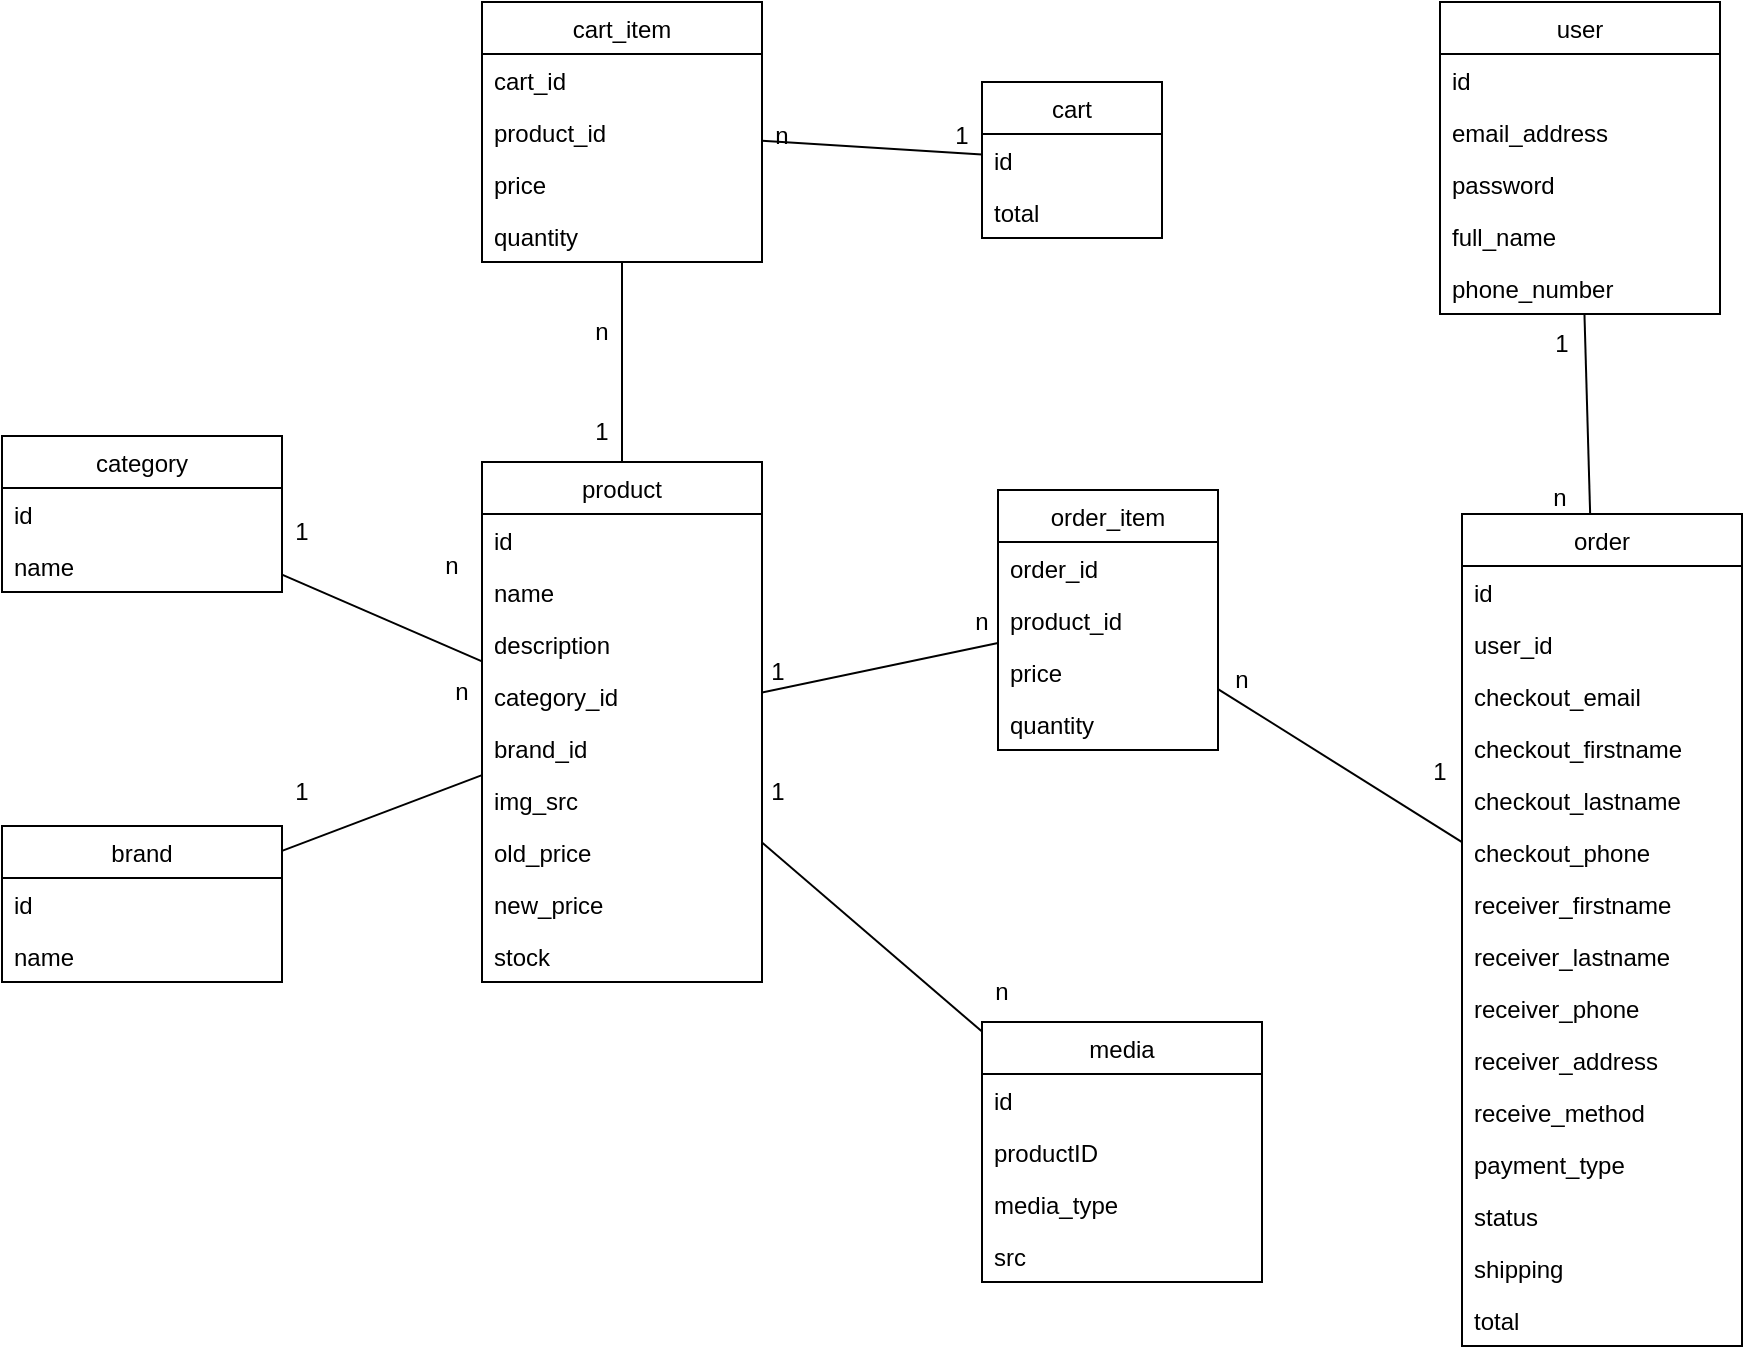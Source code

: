 <mxfile version="20.8.3" type="google"><diagram id="R2lEEEUBdFMjLlhIrx00" name="Page-1"><mxGraphModel dx="1674" dy="756" grid="1" gridSize="10" guides="1" tooltips="1" connect="1" arrows="1" fold="1" page="1" pageScale="1" pageWidth="850" pageHeight="1100" math="0" shadow="0" extFonts="Permanent Marker^https://fonts.googleapis.com/css?family=Permanent+Marker"><root><mxCell id="0"/><mxCell id="1" parent="0"/><mxCell id="AOIVRRmijabakBwPdSGe-1" value="user" style="swimlane;fontStyle=0;childLayout=stackLayout;horizontal=1;startSize=26;fillColor=none;horizontalStack=0;resizeParent=1;resizeParentMax=0;resizeLast=0;collapsible=1;marginBottom=0;" parent="1" vertex="1"><mxGeometry x="939" width="140" height="156" as="geometry"/></mxCell><mxCell id="AOIVRRmijabakBwPdSGe-2" value="id" style="text;strokeColor=none;fillColor=none;align=left;verticalAlign=top;spacingLeft=4;spacingRight=4;overflow=hidden;rotatable=0;points=[[0,0.5],[1,0.5]];portConstraint=eastwest;" parent="AOIVRRmijabakBwPdSGe-1" vertex="1"><mxGeometry y="26" width="140" height="26" as="geometry"/></mxCell><mxCell id="AOIVRRmijabakBwPdSGe-3" value="email_address&#10;" style="text;strokeColor=none;fillColor=none;align=left;verticalAlign=top;spacingLeft=4;spacingRight=4;overflow=hidden;rotatable=0;points=[[0,0.5],[1,0.5]];portConstraint=eastwest;" parent="AOIVRRmijabakBwPdSGe-1" vertex="1"><mxGeometry y="52" width="140" height="26" as="geometry"/></mxCell><mxCell id="AOIVRRmijabakBwPdSGe-4" value="password" style="text;strokeColor=none;fillColor=none;align=left;verticalAlign=top;spacingLeft=4;spacingRight=4;overflow=hidden;rotatable=0;points=[[0,0.5],[1,0.5]];portConstraint=eastwest;" parent="AOIVRRmijabakBwPdSGe-1" vertex="1"><mxGeometry y="78" width="140" height="26" as="geometry"/></mxCell><mxCell id="AOIVRRmijabakBwPdSGe-5" value="full_name" style="text;strokeColor=none;fillColor=none;align=left;verticalAlign=top;spacingLeft=4;spacingRight=4;overflow=hidden;rotatable=0;points=[[0,0.5],[1,0.5]];portConstraint=eastwest;" parent="AOIVRRmijabakBwPdSGe-1" vertex="1"><mxGeometry y="104" width="140" height="26" as="geometry"/></mxCell><mxCell id="AOIVRRmijabakBwPdSGe-6" value="phone_number" style="text;strokeColor=none;fillColor=none;align=left;verticalAlign=top;spacingLeft=4;spacingRight=4;overflow=hidden;rotatable=0;points=[[0,0.5],[1,0.5]];portConstraint=eastwest;" parent="AOIVRRmijabakBwPdSGe-1" vertex="1"><mxGeometry y="130" width="140" height="26" as="geometry"/></mxCell><mxCell id="AOIVRRmijabakBwPdSGe-7" value="cart_item" style="swimlane;fontStyle=0;childLayout=stackLayout;horizontal=1;startSize=26;fillColor=none;horizontalStack=0;resizeParent=1;resizeParentMax=0;resizeLast=0;collapsible=1;marginBottom=0;" parent="1" vertex="1"><mxGeometry x="460" width="140" height="130" as="geometry"/></mxCell><mxCell id="8pxvLYADwzIaKunSO1bJ-53" value="cart_id" style="text;strokeColor=none;fillColor=none;align=left;verticalAlign=top;spacingLeft=4;spacingRight=4;overflow=hidden;rotatable=0;points=[[0,0.5],[1,0.5]];portConstraint=eastwest;" parent="AOIVRRmijabakBwPdSGe-7" vertex="1"><mxGeometry y="26" width="140" height="26" as="geometry"/></mxCell><mxCell id="8pxvLYADwzIaKunSO1bJ-1" value="product_id" style="text;strokeColor=none;fillColor=none;align=left;verticalAlign=top;spacingLeft=4;spacingRight=4;overflow=hidden;rotatable=0;points=[[0,0.5],[1,0.5]];portConstraint=eastwest;" parent="AOIVRRmijabakBwPdSGe-7" vertex="1"><mxGeometry y="52" width="140" height="26" as="geometry"/></mxCell><mxCell id="8pxvLYADwzIaKunSO1bJ-2" value="price" style="text;strokeColor=none;fillColor=none;align=left;verticalAlign=top;spacingLeft=4;spacingRight=4;overflow=hidden;rotatable=0;points=[[0,0.5],[1,0.5]];portConstraint=eastwest;" parent="AOIVRRmijabakBwPdSGe-7" vertex="1"><mxGeometry y="78" width="140" height="26" as="geometry"/></mxCell><mxCell id="8pxvLYADwzIaKunSO1bJ-3" value="quantity" style="text;strokeColor=none;fillColor=none;align=left;verticalAlign=top;spacingLeft=4;spacingRight=4;overflow=hidden;rotatable=0;points=[[0,0.5],[1,0.5]];portConstraint=eastwest;" parent="AOIVRRmijabakBwPdSGe-7" vertex="1"><mxGeometry y="104" width="140" height="26" as="geometry"/></mxCell><mxCell id="8pxvLYADwzIaKunSO1bJ-4" value="cart" style="swimlane;fontStyle=0;childLayout=stackLayout;horizontal=1;startSize=26;fillColor=none;horizontalStack=0;resizeParent=1;resizeParentMax=0;resizeLast=0;collapsible=1;marginBottom=0;" parent="1" vertex="1"><mxGeometry x="710" y="40" width="90" height="78" as="geometry"/></mxCell><mxCell id="8pxvLYADwzIaKunSO1bJ-5" value="id" style="text;strokeColor=none;fillColor=none;align=left;verticalAlign=top;spacingLeft=4;spacingRight=4;overflow=hidden;rotatable=0;points=[[0,0.5],[1,0.5]];portConstraint=eastwest;" parent="8pxvLYADwzIaKunSO1bJ-4" vertex="1"><mxGeometry y="26" width="90" height="26" as="geometry"/></mxCell><mxCell id="jsJ63ZfzoqXF0xQyfhhA-46" value="total" style="text;strokeColor=none;fillColor=none;align=left;verticalAlign=top;spacingLeft=4;spacingRight=4;overflow=hidden;rotatable=0;points=[[0,0.5],[1,0.5]];portConstraint=eastwest;" parent="8pxvLYADwzIaKunSO1bJ-4" vertex="1"><mxGeometry y="52" width="90" height="26" as="geometry"/></mxCell><mxCell id="8pxvLYADwzIaKunSO1bJ-10" value="" style="endArrow=none;html=1;rounded=0;" parent="1" source="8pxvLYADwzIaKunSO1bJ-4" target="AOIVRRmijabakBwPdSGe-7" edge="1"><mxGeometry width="50" height="50" relative="1" as="geometry"><mxPoint x="550" y="410" as="sourcePoint"/><mxPoint x="600" y="360" as="targetPoint"/></mxGeometry></mxCell><mxCell id="8pxvLYADwzIaKunSO1bJ-11" value="n" style="text;html=1;strokeColor=none;fillColor=none;align=center;verticalAlign=middle;whiteSpace=wrap;rounded=0;" parent="1" vertex="1"><mxGeometry x="580" y="52" width="60" height="30" as="geometry"/></mxCell><mxCell id="8pxvLYADwzIaKunSO1bJ-12" value="1" style="text;html=1;strokeColor=none;fillColor=none;align=center;verticalAlign=middle;whiteSpace=wrap;rounded=0;" parent="1" vertex="1"><mxGeometry x="670" y="52" width="60" height="30" as="geometry"/></mxCell><mxCell id="8pxvLYADwzIaKunSO1bJ-13" value="product" style="swimlane;fontStyle=0;childLayout=stackLayout;horizontal=1;startSize=26;fillColor=none;horizontalStack=0;resizeParent=1;resizeParentMax=0;resizeLast=0;collapsible=1;marginBottom=0;" parent="1" vertex="1"><mxGeometry x="460" y="230" width="140" height="260" as="geometry"/></mxCell><mxCell id="8pxvLYADwzIaKunSO1bJ-14" value="id" style="text;strokeColor=none;fillColor=none;align=left;verticalAlign=top;spacingLeft=4;spacingRight=4;overflow=hidden;rotatable=0;points=[[0,0.5],[1,0.5]];portConstraint=eastwest;" parent="8pxvLYADwzIaKunSO1bJ-13" vertex="1"><mxGeometry y="26" width="140" height="26" as="geometry"/></mxCell><mxCell id="8pxvLYADwzIaKunSO1bJ-15" value="name" style="text;strokeColor=none;fillColor=none;align=left;verticalAlign=top;spacingLeft=4;spacingRight=4;overflow=hidden;rotatable=0;points=[[0,0.5],[1,0.5]];portConstraint=eastwest;" parent="8pxvLYADwzIaKunSO1bJ-13" vertex="1"><mxGeometry y="52" width="140" height="26" as="geometry"/></mxCell><mxCell id="8pxvLYADwzIaKunSO1bJ-16" value="description" style="text;strokeColor=none;fillColor=none;align=left;verticalAlign=top;spacingLeft=4;spacingRight=4;overflow=hidden;rotatable=0;points=[[0,0.5],[1,0.5]];portConstraint=eastwest;" parent="8pxvLYADwzIaKunSO1bJ-13" vertex="1"><mxGeometry y="78" width="140" height="26" as="geometry"/></mxCell><mxCell id="8pxvLYADwzIaKunSO1bJ-17" value="category_id" style="text;strokeColor=none;fillColor=none;align=left;verticalAlign=top;spacingLeft=4;spacingRight=4;overflow=hidden;rotatable=0;points=[[0,0.5],[1,0.5]];portConstraint=eastwest;" parent="8pxvLYADwzIaKunSO1bJ-13" vertex="1"><mxGeometry y="104" width="140" height="26" as="geometry"/></mxCell><mxCell id="8pxvLYADwzIaKunSO1bJ-18" value="brand_id" style="text;strokeColor=none;fillColor=none;align=left;verticalAlign=top;spacingLeft=4;spacingRight=4;overflow=hidden;rotatable=0;points=[[0,0.5],[1,0.5]];portConstraint=eastwest;" parent="8pxvLYADwzIaKunSO1bJ-13" vertex="1"><mxGeometry y="130" width="140" height="26" as="geometry"/></mxCell><mxCell id="8pxvLYADwzIaKunSO1bJ-19" value="img_src" style="text;strokeColor=none;fillColor=none;align=left;verticalAlign=top;spacingLeft=4;spacingRight=4;overflow=hidden;rotatable=0;points=[[0,0.5],[1,0.5]];portConstraint=eastwest;" parent="8pxvLYADwzIaKunSO1bJ-13" vertex="1"><mxGeometry y="156" width="140" height="26" as="geometry"/></mxCell><mxCell id="U6zArYhc6UA43MNWTHpg-2" value="old_price" style="text;strokeColor=none;fillColor=none;align=left;verticalAlign=top;spacingLeft=4;spacingRight=4;overflow=hidden;rotatable=0;points=[[0,0.5],[1,0.5]];portConstraint=eastwest;" parent="8pxvLYADwzIaKunSO1bJ-13" vertex="1"><mxGeometry y="182" width="140" height="26" as="geometry"/></mxCell><mxCell id="U6zArYhc6UA43MNWTHpg-1" value="new_price" style="text;strokeColor=none;fillColor=none;align=left;verticalAlign=top;spacingLeft=4;spacingRight=4;overflow=hidden;rotatable=0;points=[[0,0.5],[1,0.5]];portConstraint=eastwest;" parent="8pxvLYADwzIaKunSO1bJ-13" vertex="1"><mxGeometry y="208" width="140" height="26" as="geometry"/></mxCell><mxCell id="jaw4BqFdXXv8Pr4fRO-7-1" value="stock" style="text;strokeColor=none;fillColor=none;align=left;verticalAlign=top;spacingLeft=4;spacingRight=4;overflow=hidden;rotatable=0;points=[[0,0.5],[1,0.5]];portConstraint=eastwest;" parent="8pxvLYADwzIaKunSO1bJ-13" vertex="1"><mxGeometry y="234" width="140" height="26" as="geometry"/></mxCell><mxCell id="8pxvLYADwzIaKunSO1bJ-20" value="category" style="swimlane;fontStyle=0;childLayout=stackLayout;horizontal=1;startSize=26;fillColor=none;horizontalStack=0;resizeParent=1;resizeParentMax=0;resizeLast=0;collapsible=1;marginBottom=0;" parent="1" vertex="1"><mxGeometry x="220" y="217" width="140" height="78" as="geometry"/></mxCell><mxCell id="8pxvLYADwzIaKunSO1bJ-21" value="id" style="text;strokeColor=none;fillColor=none;align=left;verticalAlign=top;spacingLeft=4;spacingRight=4;overflow=hidden;rotatable=0;points=[[0,0.5],[1,0.5]];portConstraint=eastwest;" parent="8pxvLYADwzIaKunSO1bJ-20" vertex="1"><mxGeometry y="26" width="140" height="26" as="geometry"/></mxCell><mxCell id="8pxvLYADwzIaKunSO1bJ-22" value="name" style="text;strokeColor=none;fillColor=none;align=left;verticalAlign=top;spacingLeft=4;spacingRight=4;overflow=hidden;rotatable=0;points=[[0,0.5],[1,0.5]];portConstraint=eastwest;" parent="8pxvLYADwzIaKunSO1bJ-20" vertex="1"><mxGeometry y="52" width="140" height="26" as="geometry"/></mxCell><mxCell id="8pxvLYADwzIaKunSO1bJ-27" value="brand" style="swimlane;fontStyle=0;childLayout=stackLayout;horizontal=1;startSize=26;fillColor=none;horizontalStack=0;resizeParent=1;resizeParentMax=0;resizeLast=0;collapsible=1;marginBottom=0;" parent="1" vertex="1"><mxGeometry x="220" y="412" width="140" height="78" as="geometry"/></mxCell><mxCell id="8pxvLYADwzIaKunSO1bJ-28" value="id" style="text;strokeColor=none;fillColor=none;align=left;verticalAlign=top;spacingLeft=4;spacingRight=4;overflow=hidden;rotatable=0;points=[[0,0.5],[1,0.5]];portConstraint=eastwest;" parent="8pxvLYADwzIaKunSO1bJ-27" vertex="1"><mxGeometry y="26" width="140" height="26" as="geometry"/></mxCell><mxCell id="8pxvLYADwzIaKunSO1bJ-29" value="name" style="text;strokeColor=none;fillColor=none;align=left;verticalAlign=top;spacingLeft=4;spacingRight=4;overflow=hidden;rotatable=0;points=[[0,0.5],[1,0.5]];portConstraint=eastwest;" parent="8pxvLYADwzIaKunSO1bJ-27" vertex="1"><mxGeometry y="52" width="140" height="26" as="geometry"/></mxCell><mxCell id="8pxvLYADwzIaKunSO1bJ-34" value="" style="endArrow=none;html=1;rounded=0;" parent="1" source="8pxvLYADwzIaKunSO1bJ-13" target="AOIVRRmijabakBwPdSGe-7" edge="1"><mxGeometry width="50" height="50" relative="1" as="geometry"><mxPoint x="510" y="340" as="sourcePoint"/><mxPoint x="560" y="290" as="targetPoint"/></mxGeometry></mxCell><mxCell id="8pxvLYADwzIaKunSO1bJ-35" value="n" style="text;html=1;strokeColor=none;fillColor=none;align=center;verticalAlign=middle;whiteSpace=wrap;rounded=0;" parent="1" vertex="1"><mxGeometry x="490" y="150" width="60" height="30" as="geometry"/></mxCell><mxCell id="8pxvLYADwzIaKunSO1bJ-36" value="1" style="text;html=1;strokeColor=none;fillColor=none;align=center;verticalAlign=middle;whiteSpace=wrap;rounded=0;" parent="1" vertex="1"><mxGeometry x="490" y="200" width="60" height="30" as="geometry"/></mxCell><mxCell id="8pxvLYADwzIaKunSO1bJ-39" value="" style="endArrow=none;html=1;rounded=0;" parent="1" source="8pxvLYADwzIaKunSO1bJ-13" target="8pxvLYADwzIaKunSO1bJ-20" edge="1"><mxGeometry width="50" height="50" relative="1" as="geometry"><mxPoint x="510" y="340" as="sourcePoint"/><mxPoint x="560" y="290" as="targetPoint"/></mxGeometry></mxCell><mxCell id="8pxvLYADwzIaKunSO1bJ-40" value="1" style="text;html=1;strokeColor=none;fillColor=none;align=center;verticalAlign=middle;whiteSpace=wrap;rounded=0;" parent="1" vertex="1"><mxGeometry x="340" y="250" width="60" height="30" as="geometry"/></mxCell><mxCell id="8pxvLYADwzIaKunSO1bJ-41" value="n" style="text;html=1;strokeColor=none;fillColor=none;align=center;verticalAlign=middle;whiteSpace=wrap;rounded=0;" parent="1" vertex="1"><mxGeometry x="415" y="267" width="60" height="30" as="geometry"/></mxCell><mxCell id="8pxvLYADwzIaKunSO1bJ-43" value="n" style="text;html=1;strokeColor=none;fillColor=none;align=center;verticalAlign=middle;whiteSpace=wrap;rounded=0;" parent="1" vertex="1"><mxGeometry x="420" y="330" width="60" height="30" as="geometry"/></mxCell><mxCell id="8pxvLYADwzIaKunSO1bJ-47" value="" style="endArrow=none;html=1;rounded=0;" parent="1" source="8pxvLYADwzIaKunSO1bJ-13" target="8pxvLYADwzIaKunSO1bJ-27" edge="1"><mxGeometry width="50" height="50" relative="1" as="geometry"><mxPoint x="510" y="340" as="sourcePoint"/><mxPoint x="560" y="290" as="targetPoint"/></mxGeometry></mxCell><mxCell id="8pxvLYADwzIaKunSO1bJ-48" value="1" style="text;html=1;strokeColor=none;fillColor=none;align=center;verticalAlign=middle;whiteSpace=wrap;rounded=0;" parent="1" vertex="1"><mxGeometry x="340" y="380" width="60" height="30" as="geometry"/></mxCell><mxCell id="jsJ63ZfzoqXF0xQyfhhA-1" value="order_item" style="swimlane;fontStyle=0;childLayout=stackLayout;horizontal=1;startSize=26;fillColor=none;horizontalStack=0;resizeParent=1;resizeParentMax=0;resizeLast=0;collapsible=1;marginBottom=0;" parent="1" vertex="1"><mxGeometry x="718" y="244" width="110" height="130" as="geometry"/></mxCell><mxCell id="jsJ63ZfzoqXF0xQyfhhA-3" value="order_id" style="text;strokeColor=none;fillColor=none;align=left;verticalAlign=top;spacingLeft=4;spacingRight=4;overflow=hidden;rotatable=0;points=[[0,0.5],[1,0.5]];portConstraint=eastwest;" parent="jsJ63ZfzoqXF0xQyfhhA-1" vertex="1"><mxGeometry y="26" width="110" height="26" as="geometry"/></mxCell><mxCell id="jsJ63ZfzoqXF0xQyfhhA-4" value="product_id" style="text;strokeColor=none;fillColor=none;align=left;verticalAlign=top;spacingLeft=4;spacingRight=4;overflow=hidden;rotatable=0;points=[[0,0.5],[1,0.5]];portConstraint=eastwest;" parent="jsJ63ZfzoqXF0xQyfhhA-1" vertex="1"><mxGeometry y="52" width="110" height="26" as="geometry"/></mxCell><mxCell id="jsJ63ZfzoqXF0xQyfhhA-5" value="price" style="text;strokeColor=none;fillColor=none;align=left;verticalAlign=top;spacingLeft=4;spacingRight=4;overflow=hidden;rotatable=0;points=[[0,0.5],[1,0.5]];portConstraint=eastwest;" parent="jsJ63ZfzoqXF0xQyfhhA-1" vertex="1"><mxGeometry y="78" width="110" height="26" as="geometry"/></mxCell><mxCell id="jsJ63ZfzoqXF0xQyfhhA-6" value="quantity" style="text;strokeColor=none;fillColor=none;align=left;verticalAlign=top;spacingLeft=4;spacingRight=4;overflow=hidden;rotatable=0;points=[[0,0.5],[1,0.5]];portConstraint=eastwest;" parent="jsJ63ZfzoqXF0xQyfhhA-1" vertex="1"><mxGeometry y="104" width="110" height="26" as="geometry"/></mxCell><mxCell id="jsJ63ZfzoqXF0xQyfhhA-17" value="order" style="swimlane;fontStyle=0;childLayout=stackLayout;horizontal=1;startSize=26;fillColor=none;horizontalStack=0;resizeParent=1;resizeParentMax=0;resizeLast=0;collapsible=1;marginBottom=0;" parent="1" vertex="1"><mxGeometry x="950" y="256" width="140" height="416" as="geometry"/></mxCell><mxCell id="jsJ63ZfzoqXF0xQyfhhA-18" value="id" style="text;strokeColor=none;fillColor=none;align=left;verticalAlign=top;spacingLeft=4;spacingRight=4;overflow=hidden;rotatable=0;points=[[0,0.5],[1,0.5]];portConstraint=eastwest;" parent="jsJ63ZfzoqXF0xQyfhhA-17" vertex="1"><mxGeometry y="26" width="140" height="26" as="geometry"/></mxCell><mxCell id="jsJ63ZfzoqXF0xQyfhhA-19" value="user_id" style="text;strokeColor=none;fillColor=none;align=left;verticalAlign=top;spacingLeft=4;spacingRight=4;overflow=hidden;rotatable=0;points=[[0,0.5],[1,0.5]];portConstraint=eastwest;" parent="jsJ63ZfzoqXF0xQyfhhA-17" vertex="1"><mxGeometry y="52" width="140" height="26" as="geometry"/></mxCell><mxCell id="U6zArYhc6UA43MNWTHpg-3" value="checkout_email" style="text;strokeColor=none;fillColor=none;align=left;verticalAlign=top;spacingLeft=4;spacingRight=4;overflow=hidden;rotatable=0;points=[[0,0.5],[1,0.5]];portConstraint=eastwest;" parent="jsJ63ZfzoqXF0xQyfhhA-17" vertex="1"><mxGeometry y="78" width="140" height="26" as="geometry"/></mxCell><mxCell id="U6zArYhc6UA43MNWTHpg-4" value="checkout_firstname" style="text;strokeColor=none;fillColor=none;align=left;verticalAlign=top;spacingLeft=4;spacingRight=4;overflow=hidden;rotatable=0;points=[[0,0.5],[1,0.5]];portConstraint=eastwest;" parent="jsJ63ZfzoqXF0xQyfhhA-17" vertex="1"><mxGeometry y="104" width="140" height="26" as="geometry"/></mxCell><mxCell id="U6zArYhc6UA43MNWTHpg-5" value="checkout_lastname" style="text;strokeColor=none;fillColor=none;align=left;verticalAlign=top;spacingLeft=4;spacingRight=4;overflow=hidden;rotatable=0;points=[[0,0.5],[1,0.5]];portConstraint=eastwest;" parent="jsJ63ZfzoqXF0xQyfhhA-17" vertex="1"><mxGeometry y="130" width="140" height="26" as="geometry"/></mxCell><mxCell id="U6zArYhc6UA43MNWTHpg-6" value="checkout_phone" style="text;strokeColor=none;fillColor=none;align=left;verticalAlign=top;spacingLeft=4;spacingRight=4;overflow=hidden;rotatable=0;points=[[0,0.5],[1,0.5]];portConstraint=eastwest;" parent="jsJ63ZfzoqXF0xQyfhhA-17" vertex="1"><mxGeometry y="156" width="140" height="26" as="geometry"/></mxCell><mxCell id="U6zArYhc6UA43MNWTHpg-7" value="receiver_firstname" style="text;strokeColor=none;fillColor=none;align=left;verticalAlign=top;spacingLeft=4;spacingRight=4;overflow=hidden;rotatable=0;points=[[0,0.5],[1,0.5]];portConstraint=eastwest;" parent="jsJ63ZfzoqXF0xQyfhhA-17" vertex="1"><mxGeometry y="182" width="140" height="26" as="geometry"/></mxCell><mxCell id="U6zArYhc6UA43MNWTHpg-8" value="receiver_lastname" style="text;strokeColor=none;fillColor=none;align=left;verticalAlign=top;spacingLeft=4;spacingRight=4;overflow=hidden;rotatable=0;points=[[0,0.5],[1,0.5]];portConstraint=eastwest;" parent="jsJ63ZfzoqXF0xQyfhhA-17" vertex="1"><mxGeometry y="208" width="140" height="26" as="geometry"/></mxCell><mxCell id="U6zArYhc6UA43MNWTHpg-9" value="receiver_phone" style="text;strokeColor=none;fillColor=none;align=left;verticalAlign=top;spacingLeft=4;spacingRight=4;overflow=hidden;rotatable=0;points=[[0,0.5],[1,0.5]];portConstraint=eastwest;" parent="jsJ63ZfzoqXF0xQyfhhA-17" vertex="1"><mxGeometry y="234" width="140" height="26" as="geometry"/></mxCell><mxCell id="U6zArYhc6UA43MNWTHpg-10" value="receiver_address" style="text;strokeColor=none;fillColor=none;align=left;verticalAlign=top;spacingLeft=4;spacingRight=4;overflow=hidden;rotatable=0;points=[[0,0.5],[1,0.5]];portConstraint=eastwest;" parent="jsJ63ZfzoqXF0xQyfhhA-17" vertex="1"><mxGeometry y="260" width="140" height="26" as="geometry"/></mxCell><mxCell id="U6zArYhc6UA43MNWTHpg-11" value="receive_method" style="text;strokeColor=none;fillColor=none;align=left;verticalAlign=top;spacingLeft=4;spacingRight=4;overflow=hidden;rotatable=0;points=[[0,0.5],[1,0.5]];portConstraint=eastwest;" parent="jsJ63ZfzoqXF0xQyfhhA-17" vertex="1"><mxGeometry y="286" width="140" height="26" as="geometry"/></mxCell><mxCell id="39eofw5MTWh6MP7K-kb--1" value="payment_type" style="text;strokeColor=none;fillColor=none;align=left;verticalAlign=top;spacingLeft=4;spacingRight=4;overflow=hidden;rotatable=0;points=[[0,0.5],[1,0.5]];portConstraint=eastwest;" parent="jsJ63ZfzoqXF0xQyfhhA-17" vertex="1"><mxGeometry y="312" width="140" height="26" as="geometry"/></mxCell><mxCell id="jsJ63ZfzoqXF0xQyfhhA-44" value="status" style="text;strokeColor=none;fillColor=none;align=left;verticalAlign=top;spacingLeft=4;spacingRight=4;overflow=hidden;rotatable=0;points=[[0,0.5],[1,0.5]];portConstraint=eastwest;" parent="jsJ63ZfzoqXF0xQyfhhA-17" vertex="1"><mxGeometry y="338" width="140" height="26" as="geometry"/></mxCell><mxCell id="39eofw5MTWh6MP7K-kb--2" value="shipping" style="text;strokeColor=none;fillColor=none;align=left;verticalAlign=top;spacingLeft=4;spacingRight=4;overflow=hidden;rotatable=0;points=[[0,0.5],[1,0.5]];portConstraint=eastwest;" parent="jsJ63ZfzoqXF0xQyfhhA-17" vertex="1"><mxGeometry y="364" width="140" height="26" as="geometry"/></mxCell><mxCell id="jsJ63ZfzoqXF0xQyfhhA-23" value="total" style="text;strokeColor=none;fillColor=none;align=left;verticalAlign=top;spacingLeft=4;spacingRight=4;overflow=hidden;rotatable=0;points=[[0,0.5],[1,0.5]];portConstraint=eastwest;" parent="jsJ63ZfzoqXF0xQyfhhA-17" vertex="1"><mxGeometry y="390" width="140" height="26" as="geometry"/></mxCell><mxCell id="jsJ63ZfzoqXF0xQyfhhA-28" value="" style="endArrow=none;html=1;rounded=0;" parent="1" source="jsJ63ZfzoqXF0xQyfhhA-1" target="8pxvLYADwzIaKunSO1bJ-13" edge="1"><mxGeometry width="50" height="50" relative="1" as="geometry"><mxPoint x="718" y="329.999" as="sourcePoint"/><mxPoint x="588" y="330.481" as="targetPoint"/></mxGeometry></mxCell><mxCell id="jsJ63ZfzoqXF0xQyfhhA-29" value="" style="endArrow=none;html=1;rounded=0;" parent="1" source="jsJ63ZfzoqXF0xQyfhhA-17" target="jsJ63ZfzoqXF0xQyfhhA-1" edge="1"><mxGeometry width="50" height="50" relative="1" as="geometry"><mxPoint x="1000" y="98.259" as="sourcePoint"/><mxPoint x="870" y="98.741" as="targetPoint"/></mxGeometry></mxCell><mxCell id="jsJ63ZfzoqXF0xQyfhhA-31" value="n" style="text;html=1;strokeColor=none;fillColor=none;align=center;verticalAlign=middle;whiteSpace=wrap;rounded=0;" parent="1" vertex="1"><mxGeometry x="680" y="295" width="60" height="30" as="geometry"/></mxCell><mxCell id="jsJ63ZfzoqXF0xQyfhhA-32" value="1" style="text;html=1;strokeColor=none;fillColor=none;align=center;verticalAlign=middle;whiteSpace=wrap;rounded=0;" parent="1" vertex="1"><mxGeometry x="578" y="320" width="60" height="30" as="geometry"/></mxCell><mxCell id="jsJ63ZfzoqXF0xQyfhhA-33" value="1" style="text;html=1;strokeColor=none;fillColor=none;align=center;verticalAlign=middle;whiteSpace=wrap;rounded=0;" parent="1" vertex="1"><mxGeometry x="909" y="370" width="60" height="30" as="geometry"/></mxCell><mxCell id="jsJ63ZfzoqXF0xQyfhhA-34" value="n" style="text;html=1;strokeColor=none;fillColor=none;align=center;verticalAlign=middle;whiteSpace=wrap;rounded=0;" parent="1" vertex="1"><mxGeometry x="810" y="324" width="60" height="30" as="geometry"/></mxCell><mxCell id="jsJ63ZfzoqXF0xQyfhhA-35" value="" style="endArrow=none;html=1;rounded=0;" parent="1" source="AOIVRRmijabakBwPdSGe-1" target="jsJ63ZfzoqXF0xQyfhhA-17" edge="1"><mxGeometry width="50" height="50" relative="1" as="geometry"><mxPoint x="1185" y="331.767" as="sourcePoint"/><mxPoint x="1070" y="331.233" as="targetPoint"/></mxGeometry></mxCell><mxCell id="jsJ63ZfzoqXF0xQyfhhA-37" value="1" style="text;html=1;strokeColor=none;fillColor=none;align=center;verticalAlign=middle;whiteSpace=wrap;rounded=0;" parent="1" vertex="1"><mxGeometry x="970" y="156" width="60" height="30" as="geometry"/></mxCell><mxCell id="jsJ63ZfzoqXF0xQyfhhA-38" value="n" style="text;html=1;strokeColor=none;fillColor=none;align=center;verticalAlign=middle;whiteSpace=wrap;rounded=0;" parent="1" vertex="1"><mxGeometry x="969" y="233" width="60" height="30" as="geometry"/></mxCell><mxCell id="Qgr1VT6FwkLC-1IUiA-q-1" value="media" style="swimlane;fontStyle=0;childLayout=stackLayout;horizontal=1;startSize=26;fillColor=none;horizontalStack=0;resizeParent=1;resizeParentMax=0;resizeLast=0;collapsible=1;marginBottom=0;" parent="1" vertex="1"><mxGeometry x="710" y="510" width="140" height="130" as="geometry"/></mxCell><mxCell id="Qgr1VT6FwkLC-1IUiA-q-2" value="id" style="text;strokeColor=none;fillColor=none;align=left;verticalAlign=top;spacingLeft=4;spacingRight=4;overflow=hidden;rotatable=0;points=[[0,0.5],[1,0.5]];portConstraint=eastwest;" parent="Qgr1VT6FwkLC-1IUiA-q-1" vertex="1"><mxGeometry y="26" width="140" height="26" as="geometry"/></mxCell><mxCell id="Qgr1VT6FwkLC-1IUiA-q-8" value="productID" style="text;strokeColor=none;fillColor=none;align=left;verticalAlign=top;spacingLeft=4;spacingRight=4;overflow=hidden;rotatable=0;points=[[0,0.5],[1,0.5]];portConstraint=eastwest;" parent="Qgr1VT6FwkLC-1IUiA-q-1" vertex="1"><mxGeometry y="52" width="140" height="26" as="geometry"/></mxCell><mxCell id="Qgr1VT6FwkLC-1IUiA-q-3" value="media_type" style="text;strokeColor=none;fillColor=none;align=left;verticalAlign=top;spacingLeft=4;spacingRight=4;overflow=hidden;rotatable=0;points=[[0,0.5],[1,0.5]];portConstraint=eastwest;" parent="Qgr1VT6FwkLC-1IUiA-q-1" vertex="1"><mxGeometry y="78" width="140" height="26" as="geometry"/></mxCell><mxCell id="Qgr1VT6FwkLC-1IUiA-q-4" value="src" style="text;strokeColor=none;fillColor=none;align=left;verticalAlign=top;spacingLeft=4;spacingRight=4;overflow=hidden;rotatable=0;points=[[0,0.5],[1,0.5]];portConstraint=eastwest;" parent="Qgr1VT6FwkLC-1IUiA-q-1" vertex="1"><mxGeometry y="104" width="140" height="26" as="geometry"/></mxCell><mxCell id="Qgr1VT6FwkLC-1IUiA-q-5" value="" style="endArrow=none;html=1;rounded=0;" parent="1" source="8pxvLYADwzIaKunSO1bJ-13" target="Qgr1VT6FwkLC-1IUiA-q-1" edge="1"><mxGeometry width="50" height="50" relative="1" as="geometry"><mxPoint x="470" y="378.125" as="sourcePoint"/><mxPoint x="370" y="426.875" as="targetPoint"/></mxGeometry></mxCell><mxCell id="Qgr1VT6FwkLC-1IUiA-q-6" value="1" style="text;html=1;strokeColor=none;fillColor=none;align=center;verticalAlign=middle;whiteSpace=wrap;rounded=0;" parent="1" vertex="1"><mxGeometry x="578" y="380" width="60" height="30" as="geometry"/></mxCell><mxCell id="Qgr1VT6FwkLC-1IUiA-q-7" value="n" style="text;html=1;strokeColor=none;fillColor=none;align=center;verticalAlign=middle;whiteSpace=wrap;rounded=0;" parent="1" vertex="1"><mxGeometry x="690" y="480" width="60" height="30" as="geometry"/></mxCell></root></mxGraphModel></diagram></mxfile>